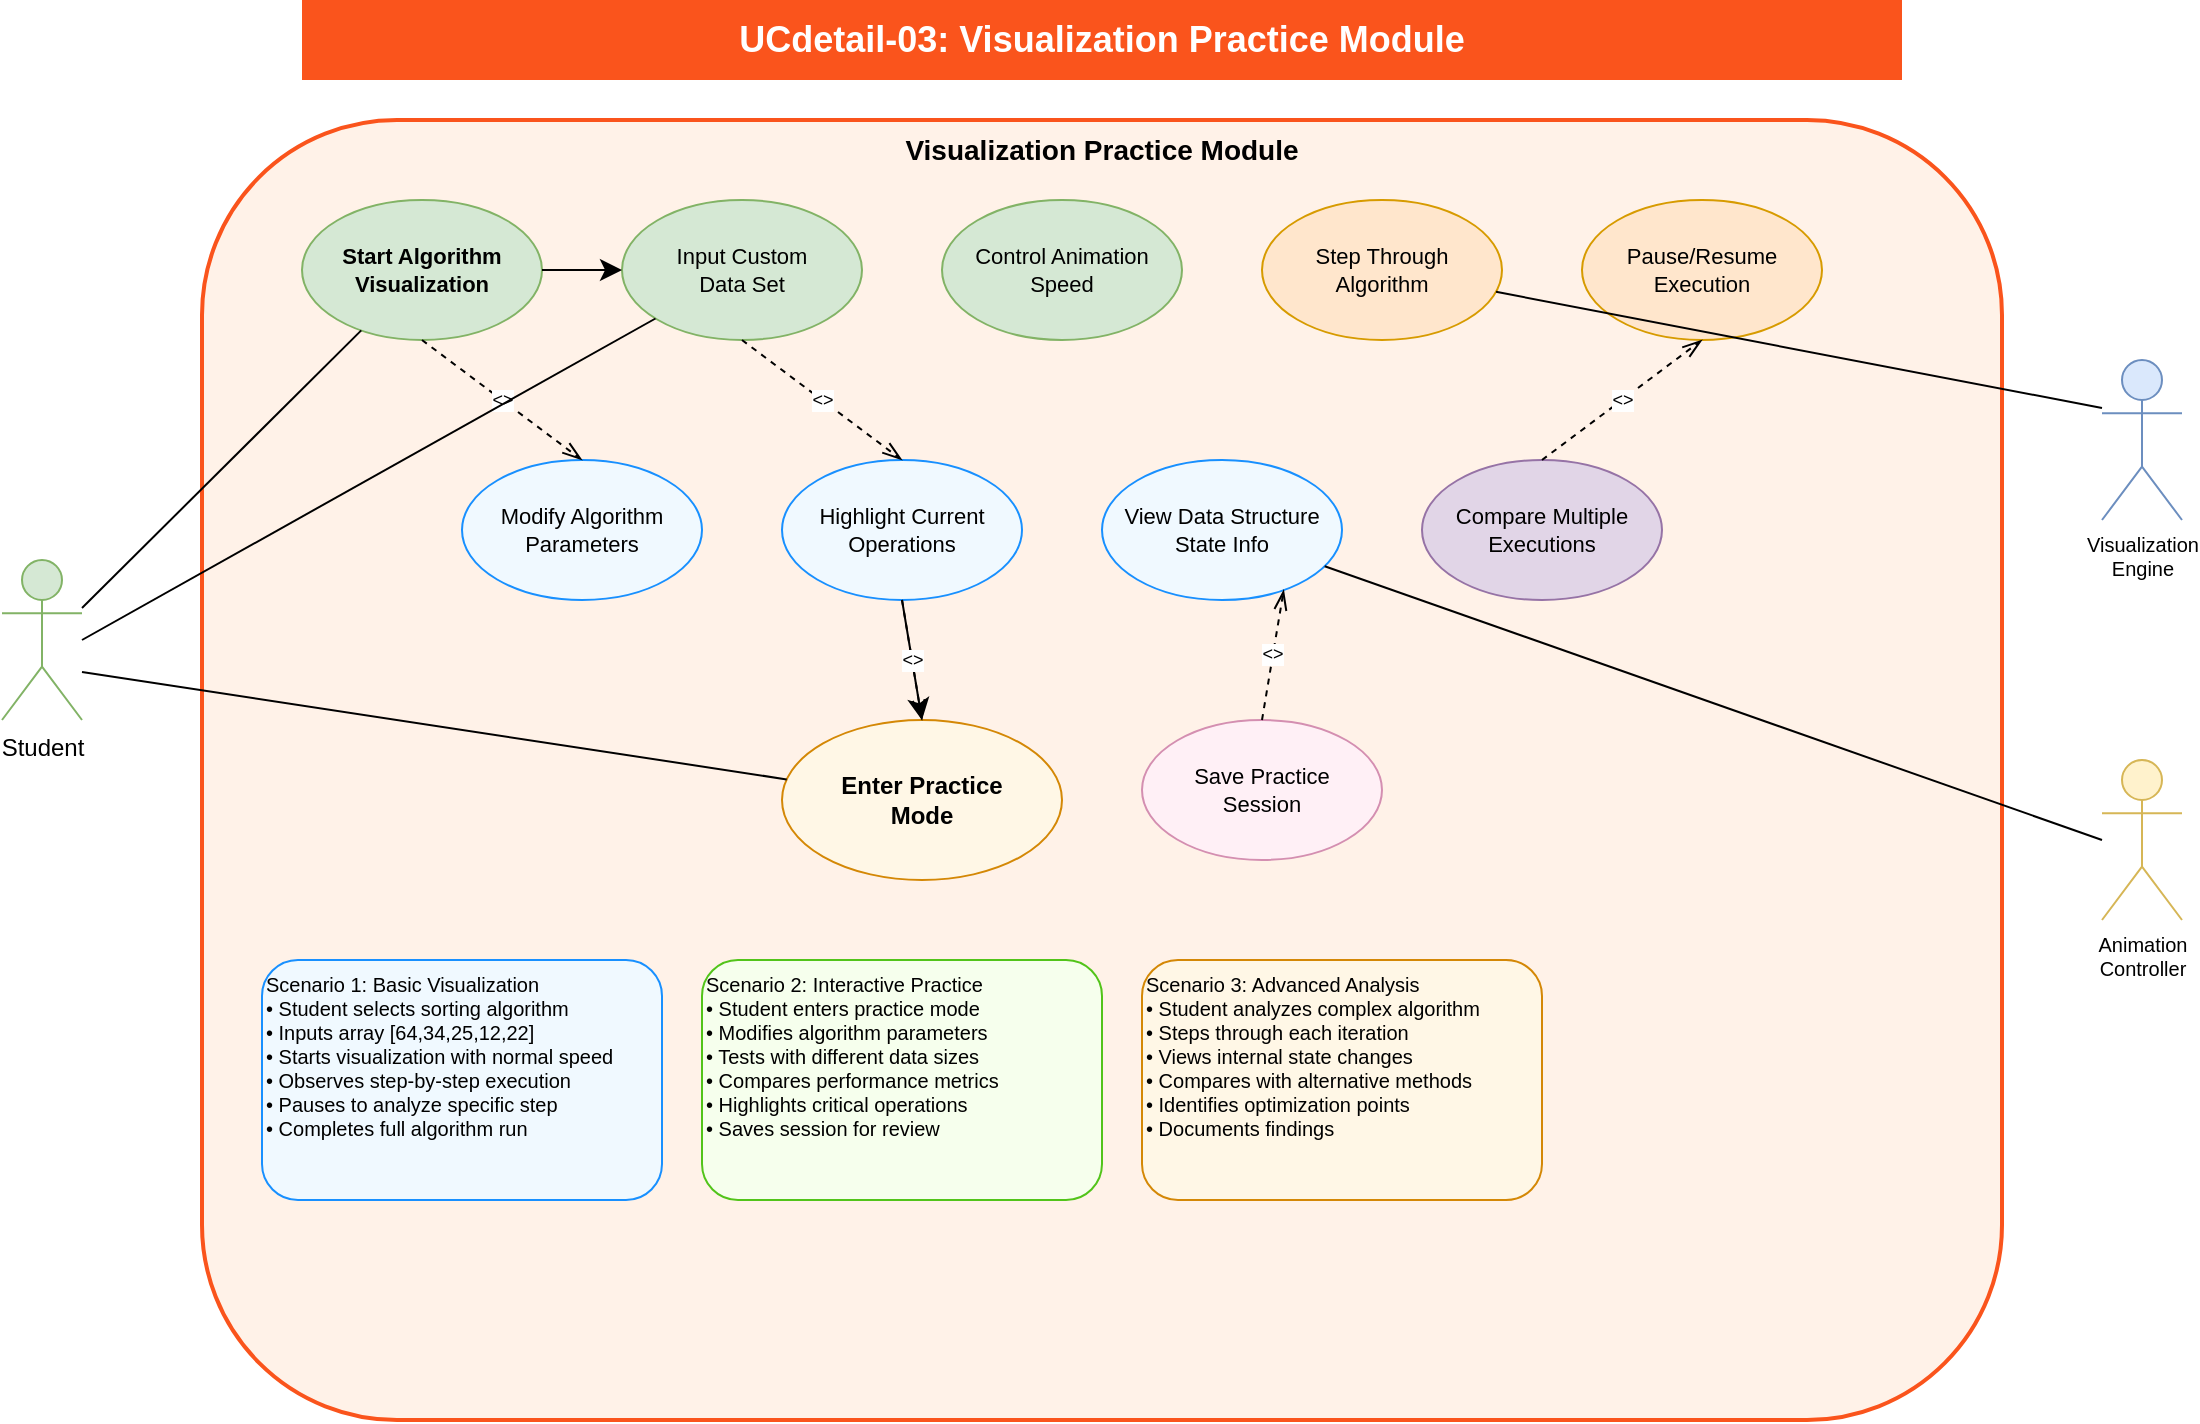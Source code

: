 <?xml version="1.0" encoding="UTF-8"?>
<mxfile version="24.7.17" type="device">
  <diagram name="UCdetail-03: Visualization Practice Module" id="ucdetail-03">
    <mxGraphModel dx="1400" dy="900" grid="1" gridSize="10" guides="1" tooltips="1" connect="1" arrows="1" fold="1" page="1" pageScale="1" pageWidth="1200" pageHeight="800" math="0" shadow="0">
      <root>
        <mxCell id="0"/>
        <mxCell id="1" parent="0"/>
        
        <!-- Title -->
        <mxCell id="title" value="UCdetail-03: Visualization Practice Module" style="text;html=1;align=center;verticalAlign=middle;whiteSpace=wrap;rounded=0;fontSize=18;fontStyle=1;fillColor=#fa541c;fontColor=#ffffff" vertex="1" parent="1">
          <mxGeometry x="200" y="20" width="800" height="40" as="geometry"/>
        </mxCell>

        <!-- System Boundary -->
        <mxCell id="system-boundary" value="Visualization Practice Module" style="rounded=1;whiteSpace=wrap;html=1;fontSize=14;fontStyle=1;fillColor=#fff2e8;strokeColor=#fa541c;strokeWidth=2;verticalAlign=top" vertex="1" parent="1">
          <mxGeometry x="150" y="80" width="900" height="650" as="geometry"/>
        </mxCell>

        <!-- Actors -->
        <mxCell id="student" value="Student" style="shape=umlActor;verticalLabelPosition=bottom;verticalAlign=top;html=1;outlineConnect=0;fontSize=12;fillColor=#d5e8d4;strokeColor=#82b366" vertex="1" parent="1">
          <mxGeometry x="50" y="300" width="40" height="80" as="geometry"/>
        </mxCell>

        <mxCell id="visualization-engine" value="Visualization&#xa;Engine" style="shape=umlActor;verticalLabelPosition=bottom;verticalAlign=top;html=1;outlineConnect=0;fontSize=10;fillColor=#dae8fc;strokeColor=#6c8ebf" vertex="1" parent="1">
          <mxGeometry x="1100" y="200" width="40" height="80" as="geometry"/>
        </mxCell>

        <mxCell id="animation-controller" value="Animation&#xa;Controller" style="shape=umlActor;verticalLabelPosition=bottom;verticalAlign=top;html=1;outlineConnect=0;fontSize=10;fillColor=#fff2cc;strokeColor=#d6b656" vertex="1" parent="1">
          <mxGeometry x="1100" y="400" width="40" height="80" as="geometry"/>
        </mxCell>

        <!-- Primary Use Cases -->
        <mxCell id="start-visualization" value="Start Algorithm&#xa;Visualization" style="ellipse;whiteSpace=wrap;html=1;fontSize=11;fillColor=#d5e8d4;strokeColor=#82b366;fontStyle=1" vertex="1" parent="1">
          <mxGeometry x="200" y="120" width="120" height="70" as="geometry"/>
        </mxCell>

        <mxCell id="input-data" value="Input Custom&#xa;Data Set" style="ellipse;whiteSpace=wrap;html=1;fontSize=11;fillColor=#d5e8d4;strokeColor=#82b366" vertex="1" parent="1">
          <mxGeometry x="360" y="120" width="120" height="70" as="geometry"/>
        </mxCell>

        <mxCell id="control-animation" value="Control Animation&#xa;Speed" style="ellipse;whiteSpace=wrap;html=1;fontSize=11;fillColor=#d5e8d4;strokeColor=#82b366" vertex="1" parent="1">
          <mxGeometry x="520" y="120" width="120" height="70" as="geometry"/>
        </mxCell>

        <mxCell id="step-through" value="Step Through&#xa;Algorithm" style="ellipse;whiteSpace=wrap;html=1;fontSize=11;fillColor=#ffe6cc;strokeColor=#d79b00" vertex="1" parent="1">
          <mxGeometry x="680" y="120" width="120" height="70" as="geometry"/>
        </mxCell>

        <mxCell id="pause-resume" value="Pause/Resume&#xa;Execution" style="ellipse;whiteSpace=wrap;html=1;fontSize=11;fillColor=#ffe6cc;strokeColor=#d79b00" vertex="1" parent="1">
          <mxGeometry x="840" y="120" width="120" height="70" as="geometry"/>
        </mxCell>

        <!-- Interactive Features -->
        <mxCell id="modify-parameters" value="Modify Algorithm&#xa;Parameters" style="ellipse;whiteSpace=wrap;html=1;fontSize=11;fillColor=#f0f9ff;strokeColor=#1890ff" vertex="1" parent="1">
          <mxGeometry x="280" y="250" width="120" height="70" as="geometry"/>
        </mxCell>

        <mxCell id="highlight-operations" value="Highlight Current&#xa;Operations" style="ellipse;whiteSpace=wrap;html=1;fontSize=11;fillColor=#f0f9ff;strokeColor=#1890ff" vertex="1" parent="1">
          <mxGeometry x="440" y="250" width="120" height="70" as="geometry"/>
        </mxCell>

        <mxCell id="view-state-info" value="View Data Structure&#xa;State Info" style="ellipse;whiteSpace=wrap;html=1;fontSize=11;fillColor=#f0f9ff;strokeColor=#1890ff" vertex="1" parent="1">
          <mxGeometry x="600" y="250" width="120" height="70" as="geometry"/>
        </mxCell>

        <mxCell id="compare-executions" value="Compare Multiple&#xa;Executions" style="ellipse;whiteSpace=wrap;html=1;fontSize=11;fillColor=#e1d5e7;strokeColor=#9673a6" vertex="1" parent="1">
          <mxGeometry x="760" y="250" width="120" height="70" as="geometry"/>
        </mxCell>

        <!-- Practice Features -->
        <mxCell id="practice-mode" value="Enter Practice&#xa;Mode" style="ellipse;whiteSpace=wrap;html=1;fontSize=12;fillColor=#fff7e6;strokeColor=#d48806;fontStyle=1" vertex="1" parent="1">
          <mxGeometry x="440" y="380" width="140" height="80" as="geometry"/>
        </mxCell>

        <mxCell id="save-session" value="Save Practice&#xa;Session" style="ellipse;whiteSpace=wrap;html=1;fontSize=11;fillColor=#fff0f6;strokeColor=#d48fb1" vertex="1" parent="1">
          <mxGeometry x="620" y="380" width="120" height="70" as="geometry"/>
        </mxCell>

        <!-- Detailed Scenarios -->
        <mxCell id="scenario-basic" value="Scenario 1: Basic Visualization&#xa;• Student selects sorting algorithm&#xa;• Inputs array [64,34,25,12,22]&#xa;• Starts visualization with normal speed&#xa;• Observes step-by-step execution&#xa;• Pauses to analyze specific step&#xa;• Completes full algorithm run" style="rounded=1;whiteSpace=wrap;html=1;fontSize=10;align=left;verticalAlign=top;fillColor=#f0f9ff;strokeColor=#1890ff" vertex="1" parent="1">
          <mxGeometry x="180" y="500" width="200" height="120" as="geometry"/>
        </mxCell>

        <mxCell id="scenario-interactive" value="Scenario 2: Interactive Practice&#xa;• Student enters practice mode&#xa;• Modifies algorithm parameters&#xa;• Tests with different data sizes&#xa;• Compares performance metrics&#xa;• Highlights critical operations&#xa;• Saves session for review" style="rounded=1;whiteSpace=wrap;html=1;fontSize=10;align=left;verticalAlign=top;fillColor=#f6ffed;strokeColor=#52c41a" vertex="1" parent="1">
          <mxGeometry x="400" y="500" width="200" height="120" as="geometry"/>
        </mxCell>

        <mxCell id="scenario-advanced" value="Scenario 3: Advanced Analysis&#xa;• Student analyzes complex algorithm&#xa;• Steps through each iteration&#xa;• Views internal state changes&#xa;• Compares with alternative methods&#xa;• Identifies optimization points&#xa;• Documents findings" style="rounded=1;whiteSpace=wrap;html=1;fontSize=10;align=left;verticalAlign=top;fillColor=#fff7e6;strokeColor=#d48806" vertex="1" parent="1">
          <mxGeometry x="620" y="500" width="200" height="120" as="geometry"/>
        </mxCell>

        <!-- Flow Arrows -->
        <mxCell id="flow1" value="" style="endArrow=classic;html=1;rounded=0;fontSize=12;startSize=8;endSize=8;curved=1;exitX=1;exitY=0.5;entryX=0;entryY=0.5;" edge="1" parent="1" source="start-visualization" target="input-data">
          <mxGeometry width="50" height="50" relative="1" as="geometry">
            <mxPoint x="400" y="400" as="sourcePoint"/>
            <mxPoint x="450" y="350" as="targetPoint"/>
          </mxGeometry>
        </mxCell>

        <mxCell id="flow2" value="" style="endArrow=classic;html=1;rounded=0;fontSize=12;startSize=8;endSize=8;curved=1;exitX=0.5;exitY=1;entryX=0.5;entryY=0;" edge="1" parent="1" source="highlight-operations" target="practice-mode">
          <mxGeometry width="50" height="50" relative="1" as="geometry">
            <mxPoint x="400" y="400" as="sourcePoint"/>
            <mxPoint x="450" y="350" as="targetPoint"/>
          </mxGeometry>
        </mxCell>

        <!-- UML Relationships -->
        <mxCell id="include1" value="&lt;&lt;include&gt;&gt;" style="endArrow=openThin;html=1;rounded=0;fontSize=9;startSize=8;endSize=8;dashed=1;exitX=0.5;exitY=1;entryX=0.5;entryY=0;" edge="1" parent="1" source="start-visualization" target="modify-parameters">
          <mxGeometry width="50" height="50" relative="1" as="geometry">
            <mxPoint x="400" y="400" as="sourcePoint"/>
            <mxPoint x="450" y="350" as="targetPoint"/>
          </mxGeometry>
        </mxCell>

        <mxCell id="include2" value="&lt;&lt;include&gt;&gt;" style="endArrow=openThin;html=1;rounded=0;fontSize=9;startSize=8;endSize=8;dashed=1;exitX=0.5;exitY=1;entryX=0.5;entryY=0;" edge="1" parent="1" source="input-data" target="highlight-operations">
          <mxGeometry width="50" height="50" relative="1" as="geometry">
            <mxPoint x="400" y="400" as="sourcePoint"/>
            <mxPoint x="450" y="350" as="targetPoint"/>
          </mxGeometry>
        </mxCell>

        <mxCell id="include3" value="&lt;&lt;include&gt;&gt;" style="endArrow=openThin;html=1;rounded=0;fontSize=9;startSize=8;endSize=8;dashed=1;exitX=0.5;exitY=1;entryX=0.5;entryY=0;" edge="1" parent="1" source="highlight-operations" target="practice-mode">
          <mxGeometry width="50" height="50" relative="1" as="geometry">
            <mxPoint x="400" y="400" as="sourcePoint"/>
            <mxPoint x="450" y="350" as="targetPoint"/>
          </mxGeometry>
        </mxCell>

        <mxCell id="extend1" value="&lt;&lt;extend&gt;&gt;" style="endArrow=openThin;html=1;rounded=0;fontSize=9;startSize=8;endSize=8;dashed=1;exitX=0.5;exitY=0;entryX=0.5;entryY=1;" edge="1" parent="1" source="compare-executions" target="pause-resume">
          <mxGeometry width="50" height="50" relative="1" as="geometry">
            <mxPoint x="400" y="400" as="sourcePoint"/>
            <mxPoint x="450" y="350" as="targetPoint"/>
          </mxGeometry>
        </mxCell>

        <mxCell id="extend2" value="&lt;&lt;extend&gt;&gt;" style="endArrow=openThin;html=1;rounded=0;fontSize=9;startSize=8;endSize=8;dashed=1;exitX=0.5;exitY=0;entryX=0.8;entryY=1;" edge="1" parent="1" source="save-session" target="view-state-info">
          <mxGeometry width="50" height="50" relative="1" as="geometry">
            <mxPoint x="400" y="400" as="sourcePoint"/>
            <mxPoint x="450" y="350" as="targetPoint"/>
          </mxGeometry>
        </mxCell>

        <!-- Actor Connections -->
        <mxCell id="student-start" value="" style="endArrow=none;html=1;rounded=0;fontSize=12;startSize=8;endSize=8;exitX=1;exitY=0.3;" edge="1" parent="1" source="student" target="start-visualization">
          <mxGeometry width="50" height="50" relative="1" as="geometry">
            <mxPoint x="400" y="400" as="sourcePoint"/>
            <mxPoint x="450" y="350" as="targetPoint"/>
          </mxGeometry>
        </mxCell>

        <mxCell id="student-input" value="" style="endArrow=none;html=1;rounded=0;fontSize=12;startSize=8;endSize=8;exitX=1;exitY=0.5;" edge="1" parent="1" source="student" target="input-data">
          <mxGeometry width="50" height="50" relative="1" as="geometry">
            <mxPoint x="400" y="400" as="sourcePoint"/>
            <mxPoint x="450" y="350" as="targetPoint"/>
          </mxGeometry>
        </mxCell>

        <mxCell id="student-practice" value="" style="endArrow=none;html=1;rounded=0;fontSize=12;startSize=8;endSize=8;exitX=1;exitY=0.7;" edge="1" parent="1" source="student" target="practice-mode">
          <mxGeometry width="50" height="50" relative="1" as="geometry">
            <mxPoint x="400" y="400" as="sourcePoint"/>
            <mxPoint x="450" y="350" as="targetPoint"/>
          </mxGeometry>
        </mxCell>

        <mxCell id="engine-connection" value="" style="endArrow=none;html=1;rounded=0;fontSize=12;startSize=8;endSize=8;exitX=0;exitY=0.3;" edge="1" parent="1" source="visualization-engine" target="step-through">
          <mxGeometry width="50" height="50" relative="1" as="geometry">
            <mxPoint x="400" y="400" as="sourcePoint"/>
            <mxPoint x="450" y="350" as="targetPoint"/>
          </mxGeometry>
        </mxCell>

        <mxCell id="animation-connection" value="" style="endArrow=none;html=1;rounded=0;fontSize=12;startSize=8;endSize=8;exitX=0;exitY=0.5;" edge="1" parent="1" source="animation-controller" target="view-state-info">
          <mxGeometry width="50" height="50" relative="1" as="geometry">
            <mxPoint x="400" y="400" as="sourcePoint"/>
            <mxPoint x="450" y="350" as="targetPoint"/>
          </mxGeometry>
        </mxCell>

      </root>
    </mxGraphModel>
  </diagram>
</mxfile>
